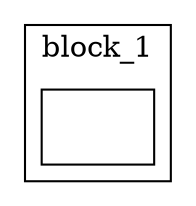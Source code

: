 digraph {
graph [splines=ortho]
compound=true;
subgraph "clusterBinarySearch" {
label = "block_1";
49[shape=box label=""];
}
}
